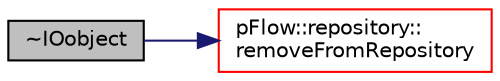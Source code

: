 digraph "~IOobject"
{
 // LATEX_PDF_SIZE
  edge [fontname="Helvetica",fontsize="10",labelfontname="Helvetica",labelfontsize="10"];
  node [fontname="Helvetica",fontsize="10",shape=record];
  rankdir="LR";
  Node1 [label="~IOobject",height=0.2,width=0.4,color="black", fillcolor="grey75", style="filled", fontcolor="black",tooltip=" "];
  Node1 -> Node2 [color="midnightblue",fontsize="10",style="solid",fontname="Helvetica"];
  Node2 [label="pFlow::repository::\lremoveFromRepository",height=0.2,width=0.4,color="red", fillcolor="white", style="filled",URL="$classpFlow_1_1repository.html#a8cf3a283de2ba9bae531b00105de0c2e",tooltip="remove rep from the list of repositories"];
}
